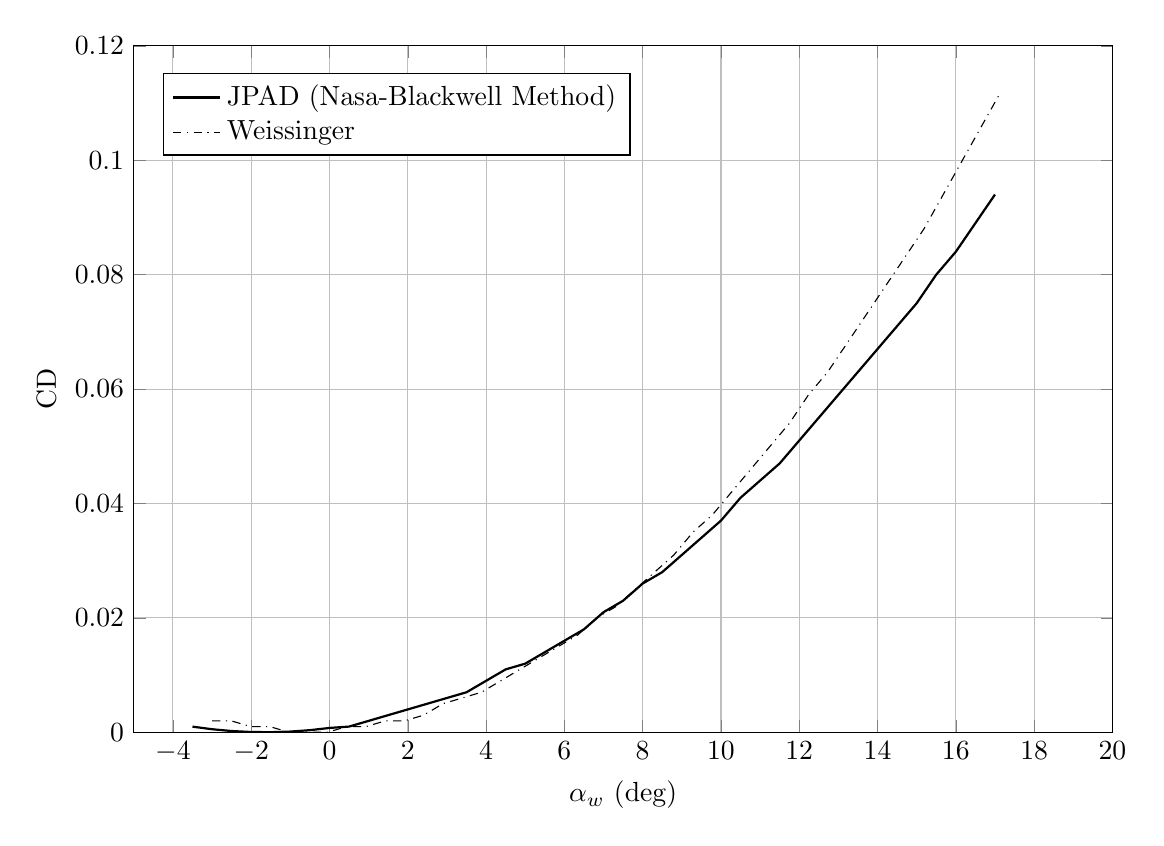 \begin{tikzpicture}

\begin{axis}[
width=14.01cm,
height=10.3cm,
scaled ticks=false, tick label style={/pgf/number format/fixed},
xmin=-5,
xmax=20,
xlabel={$\alpha_{w}$ (deg)},
xmajorgrids,
ymin=0,
ymax=0.12,
ylabel={CD},
ymajorgrids,
legend style={at={(0.03,0.9)},anchor=west,draw=black,fill=white,legend cell align=left},
legend entries = {JPAD (Nasa-Blackwell Method)\\Weissinger\\}
]
\addplot [
color=black,
thick
]
table[]{
-3.5	9.90E-04
-3	5.37E-04
-2.5	2.24E-04
-2	5.11E-05
-1.5	1.86E-05
-1	1.26E-04
-0.5	3.74E-04
0.00E+00	7.62E-04
0.5	0.001
1	0.002
1.5	0.003
2	0.004
2.5	0.005
3	0.006
3.5	0.007
4	0.009
4.5	0.011
5	0.012
5.5	0.014
6	0.016
6.5	0.018
7	0.021
7.5	0.023
8	0.026
8.5	0.028
9	0.031
9.5	0.034
10	0.037
10.5	0.041
11	0.044
11.5	0.047
12	0.051
12.5	0.055
13	0.059
13.5	0.063
14	0.067
14.5	0.071
15	0.075
15.5	0.08
16	0.084
16.5	0.089
17	0.094
};
\addplot [
color=black,
dashdotted
]
table[]{
-3	0.002
-2.508	0.002
-2.017	0.001
-1.525	0.001
-1.034	0.0
-0.542	0.0
-0.051	0.0
0.441	0.001
0.932	0.001
1.424	0.002
1.915	0.002
2.407	0.003
2.898	0.005
3.39	0.006
3.881	0.007
4.373	0.009
4.864	0.011
5.356	0.013
5.847	0.015
6.339	0.017
6.831	0.02
7.322	0.022
7.814	0.025
8.305	0.028
8.797	0.031
9.288	0.035
9.78	0.038
10.271	0.042
10.763	0.046
11.254	0.05
11.746	0.054
12.237	0.059
12.729	0.063
13.22	0.068
13.712	0.073
14.203	0.078
14.695	0.083
15.186	0.088
15.678	0.094
16.169	0.1
16.661	0.106
17.153	0.112
};
\end{axis}
\end{tikzpicture}%